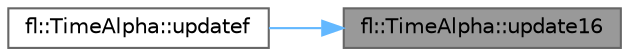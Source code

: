 digraph "fl::TimeAlpha::update16"
{
 // INTERACTIVE_SVG=YES
 // LATEX_PDF_SIZE
  bgcolor="transparent";
  edge [fontname=Helvetica,fontsize=10,labelfontname=Helvetica,labelfontsize=10];
  node [fontname=Helvetica,fontsize=10,shape=box,height=0.2,width=0.4];
  rankdir="RL";
  Node1 [id="Node000001",label="fl::TimeAlpha::update16",height=0.2,width=0.4,color="gray40", fillcolor="grey60", style="filled", fontcolor="black",tooltip=" "];
  Node1 -> Node2 [id="edge1_Node000001_Node000002",dir="back",color="steelblue1",style="solid",tooltip=" "];
  Node2 [id="Node000002",label="fl::TimeAlpha::updatef",height=0.2,width=0.4,color="grey40", fillcolor="white", style="filled",URL="$d2/d4a/classfl_1_1_time_alpha_a4d97cc1caf9502eb2a1793ec031f8946.html#a4d97cc1caf9502eb2a1793ec031f8946",tooltip=" "];
}

